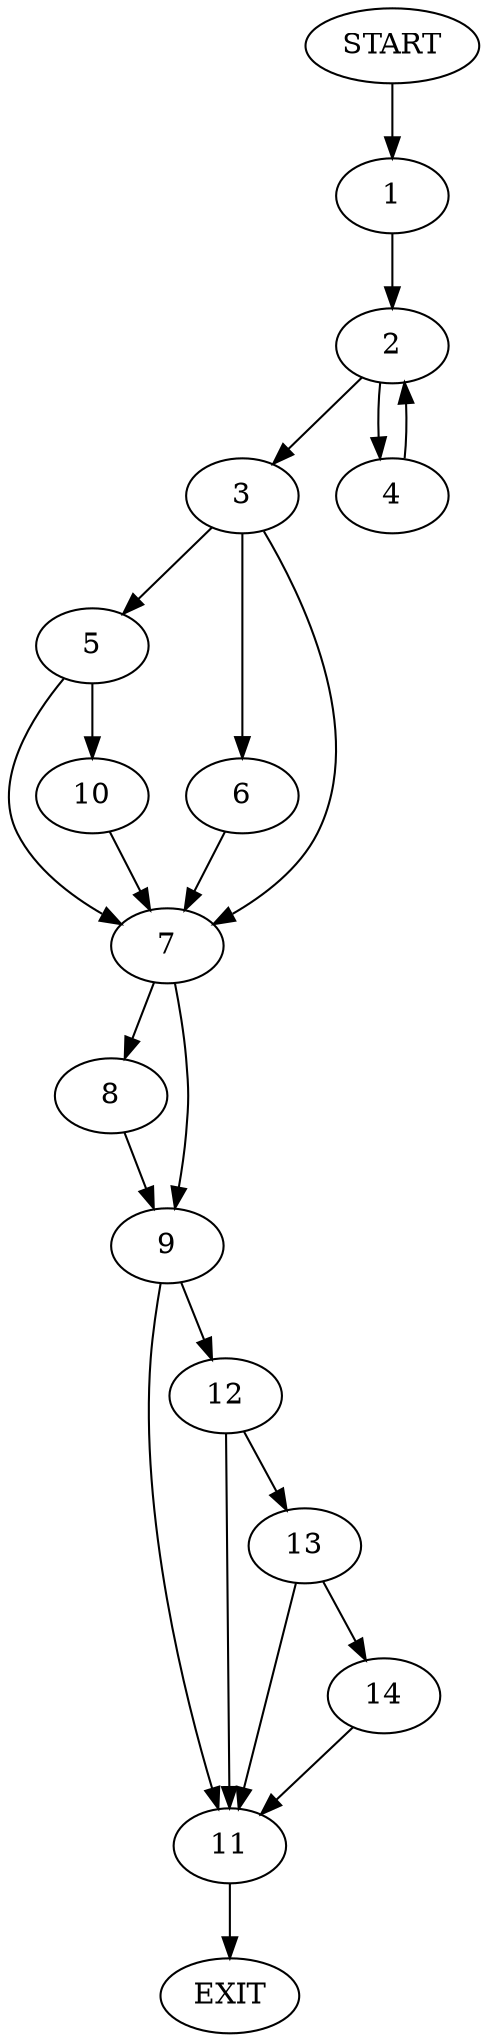digraph {
0 [label="START"];
1;
2;
3;
4;
5;
6;
7;
8;
9;
10;
11;
12;
13;
14;
15 [label="EXIT"];
0 -> 1;
1 -> 2;
2 -> 3;
2 -> 4;
3 -> 5;
3 -> 6;
3 -> 7;
4 -> 2;
7 -> 8;
7 -> 9;
6 -> 7;
5 -> 7;
5 -> 10;
10 -> 7;
9 -> 11;
9 -> 12;
8 -> 9;
11 -> 15;
12 -> 13;
12 -> 11;
13 -> 14;
13 -> 11;
14 -> 11;
}